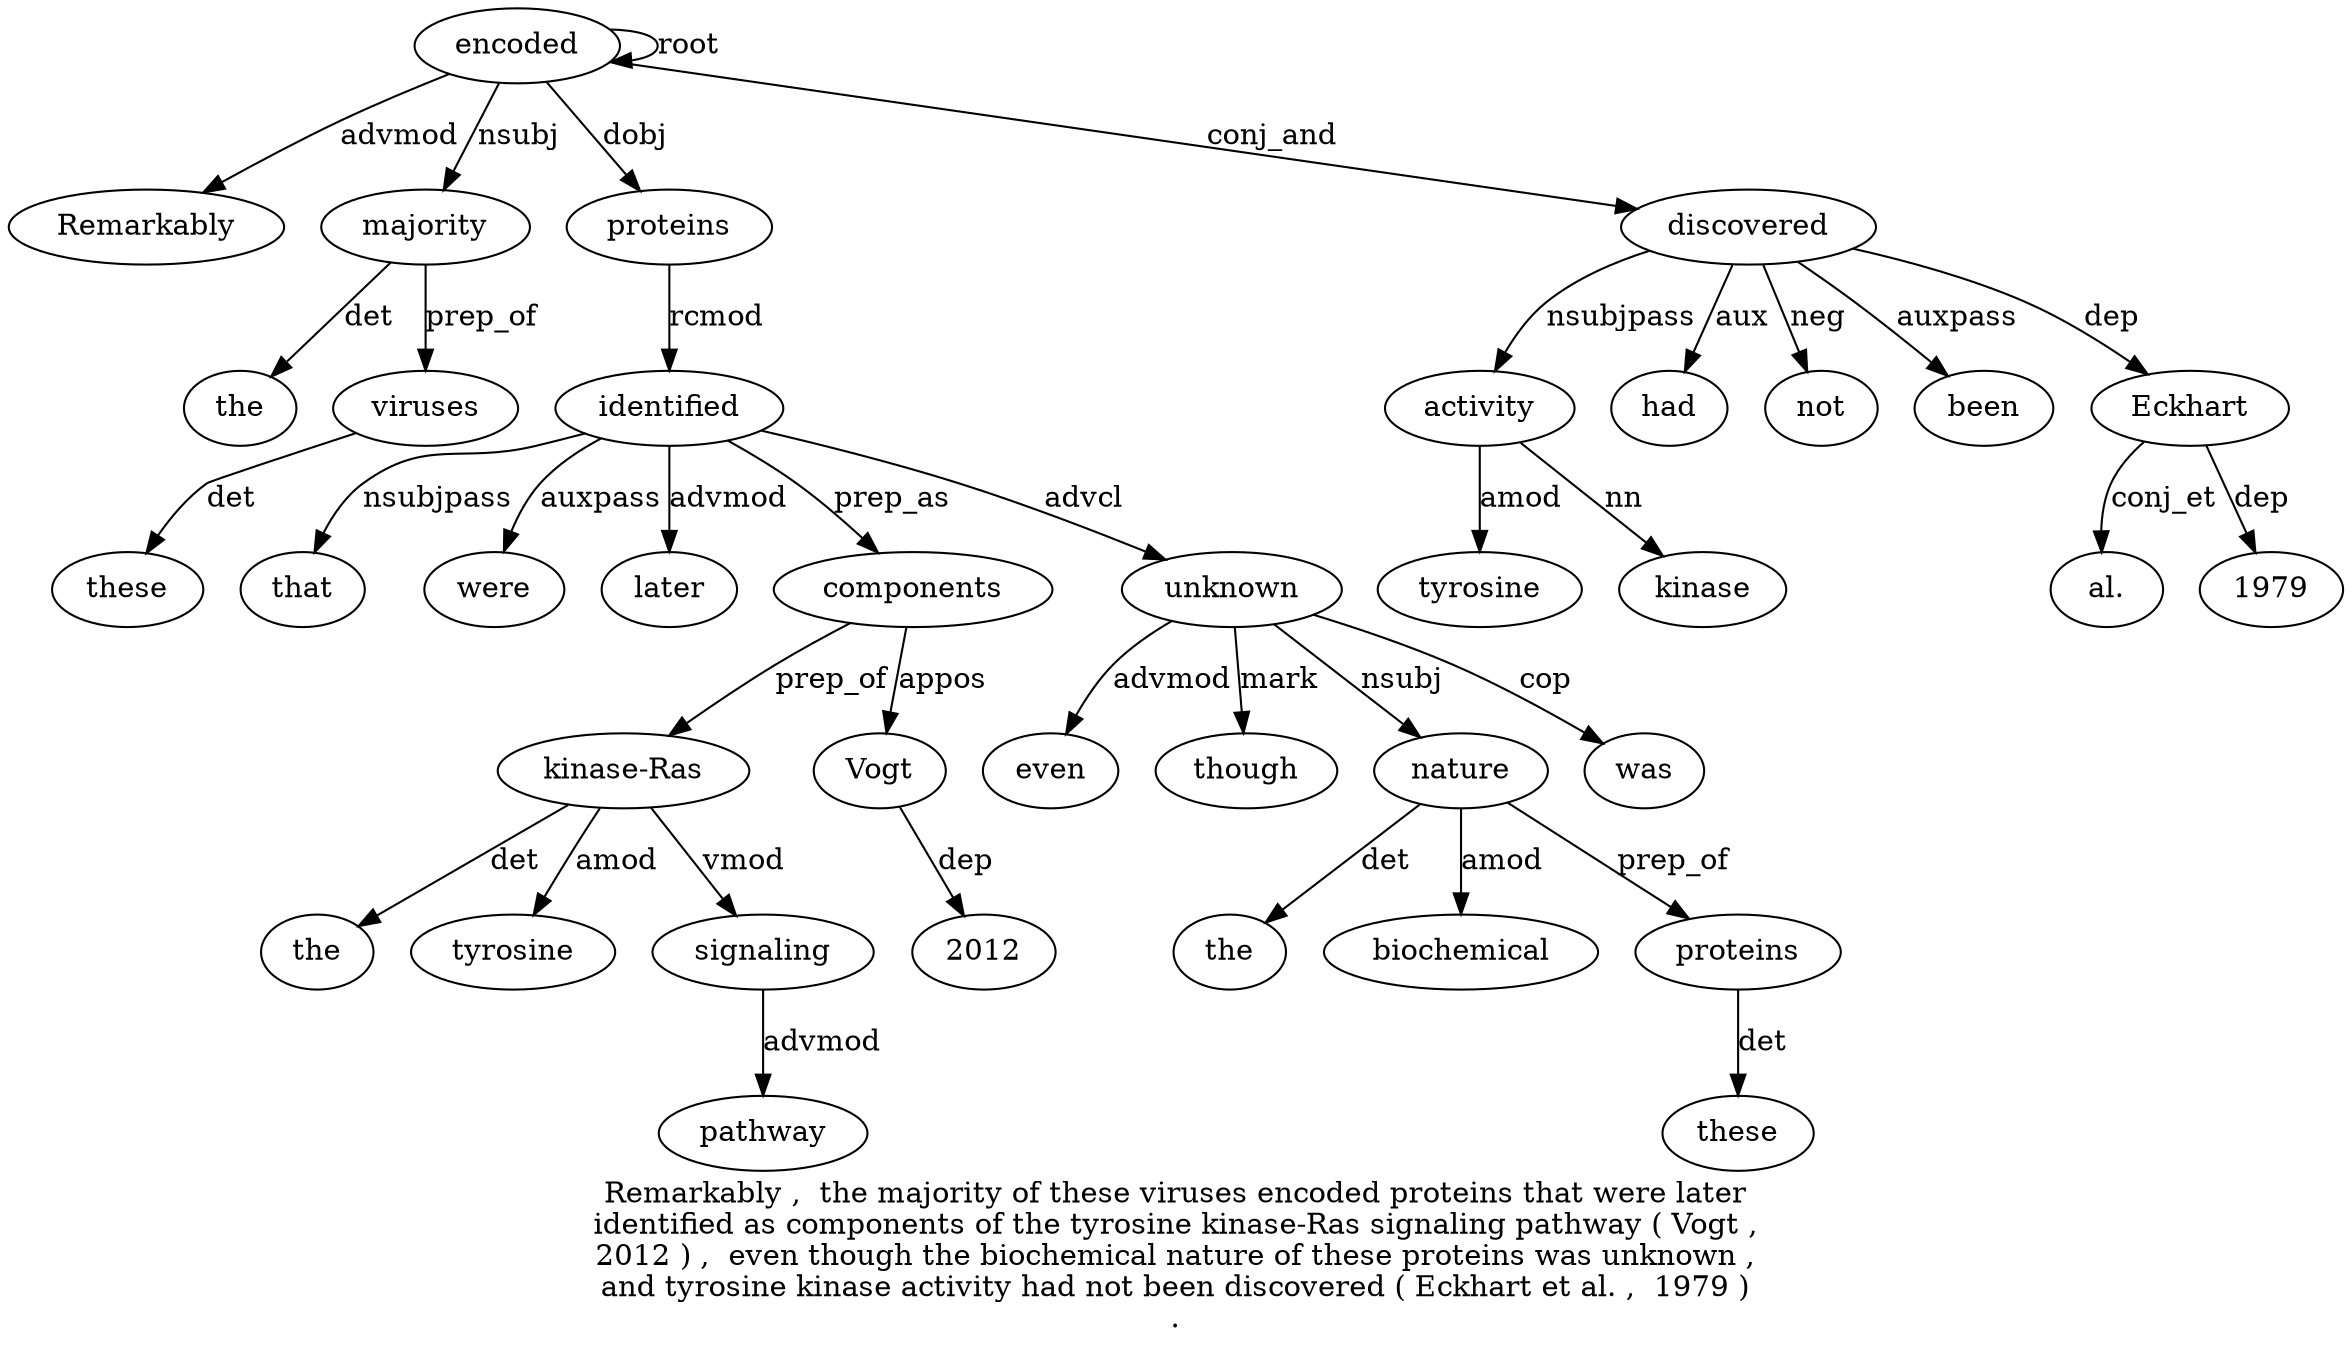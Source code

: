 digraph "Remarkably ,  the majority of these viruses encoded proteins that were later identified as components of the tyrosine kinase-Ras signaling pathway ( Vogt ,  2012 ) ,  even though the biochemical nature of these proteins was unknown ,  and tyrosine kinase activity had not been discovered ( Eckhart et al. ,  1979 ) ." {
label="Remarkably ,  the majority of these viruses encoded proteins that were later
identified as components of the tyrosine kinase-Ras signaling pathway ( Vogt ,
2012 ) ,  even though the biochemical nature of these proteins was unknown ,
and tyrosine kinase activity had not been discovered ( Eckhart et al. ,  1979 )
.";
encoded8 [style=filled, fillcolor=white, label=encoded];
Remarkably1 [style=filled, fillcolor=white, label=Remarkably];
encoded8 -> Remarkably1  [label=advmod];
majority4 [style=filled, fillcolor=white, label=majority];
the3 [style=filled, fillcolor=white, label=the];
majority4 -> the3  [label=det];
encoded8 -> majority4  [label=nsubj];
viruses7 [style=filled, fillcolor=white, label=viruses];
these6 [style=filled, fillcolor=white, label=these];
viruses7 -> these6  [label=det];
majority4 -> viruses7  [label=prep_of];
encoded8 -> encoded8  [label=root];
proteins9 [style=filled, fillcolor=white, label=proteins];
encoded8 -> proteins9  [label=dobj];
identified13 [style=filled, fillcolor=white, label=identified];
that10 [style=filled, fillcolor=white, label=that];
identified13 -> that10  [label=nsubjpass];
were11 [style=filled, fillcolor=white, label=were];
identified13 -> were11  [label=auxpass];
later12 [style=filled, fillcolor=white, label=later];
identified13 -> later12  [label=advmod];
proteins9 -> identified13  [label=rcmod];
components15 [style=filled, fillcolor=white, label=components];
identified13 -> components15  [label=prep_as];
"kinase-Ras19" [style=filled, fillcolor=white, label="kinase-Ras"];
the17 [style=filled, fillcolor=white, label=the];
"kinase-Ras19" -> the17  [label=det];
tyrosine18 [style=filled, fillcolor=white, label=tyrosine];
"kinase-Ras19" -> tyrosine18  [label=amod];
components15 -> "kinase-Ras19"  [label=prep_of];
signaling20 [style=filled, fillcolor=white, label=signaling];
"kinase-Ras19" -> signaling20  [label=vmod];
pathway21 [style=filled, fillcolor=white, label=pathway];
signaling20 -> pathway21  [label=advmod];
Vogt23 [style=filled, fillcolor=white, label=Vogt];
components15 -> Vogt23  [label=appos];
201225 [style=filled, fillcolor=white, label=2012];
Vogt23 -> 201225  [label=dep];
unknown37 [style=filled, fillcolor=white, label=unknown];
even28 [style=filled, fillcolor=white, label=even];
unknown37 -> even28  [label=advmod];
though29 [style=filled, fillcolor=white, label=though];
unknown37 -> though29  [label=mark];
nature32 [style=filled, fillcolor=white, label=nature];
the30 [style=filled, fillcolor=white, label=the];
nature32 -> the30  [label=det];
biochemical31 [style=filled, fillcolor=white, label=biochemical];
nature32 -> biochemical31  [label=amod];
unknown37 -> nature32  [label=nsubj];
proteins35 [style=filled, fillcolor=white, label=proteins];
these34 [style=filled, fillcolor=white, label=these];
proteins35 -> these34  [label=det];
nature32 -> proteins35  [label=prep_of];
was36 [style=filled, fillcolor=white, label=was];
unknown37 -> was36  [label=cop];
identified13 -> unknown37  [label=advcl];
activity42 [style=filled, fillcolor=white, label=activity];
tyrosine40 [style=filled, fillcolor=white, label=tyrosine];
activity42 -> tyrosine40  [label=amod];
kinase41 [style=filled, fillcolor=white, label=kinase];
activity42 -> kinase41  [label=nn];
discovered46 [style=filled, fillcolor=white, label=discovered];
discovered46 -> activity42  [label=nsubjpass];
had43 [style=filled, fillcolor=white, label=had];
discovered46 -> had43  [label=aux];
not44 [style=filled, fillcolor=white, label=not];
discovered46 -> not44  [label=neg];
been45 [style=filled, fillcolor=white, label=been];
discovered46 -> been45  [label=auxpass];
encoded8 -> discovered46  [label=conj_and];
Eckhart48 [style=filled, fillcolor=white, label=Eckhart];
discovered46 -> Eckhart48  [label=dep];
"al.50" [style=filled, fillcolor=white, label="al."];
Eckhart48 -> "al.50"  [label=conj_et];
197952 [style=filled, fillcolor=white, label=1979];
Eckhart48 -> 197952  [label=dep];
}
